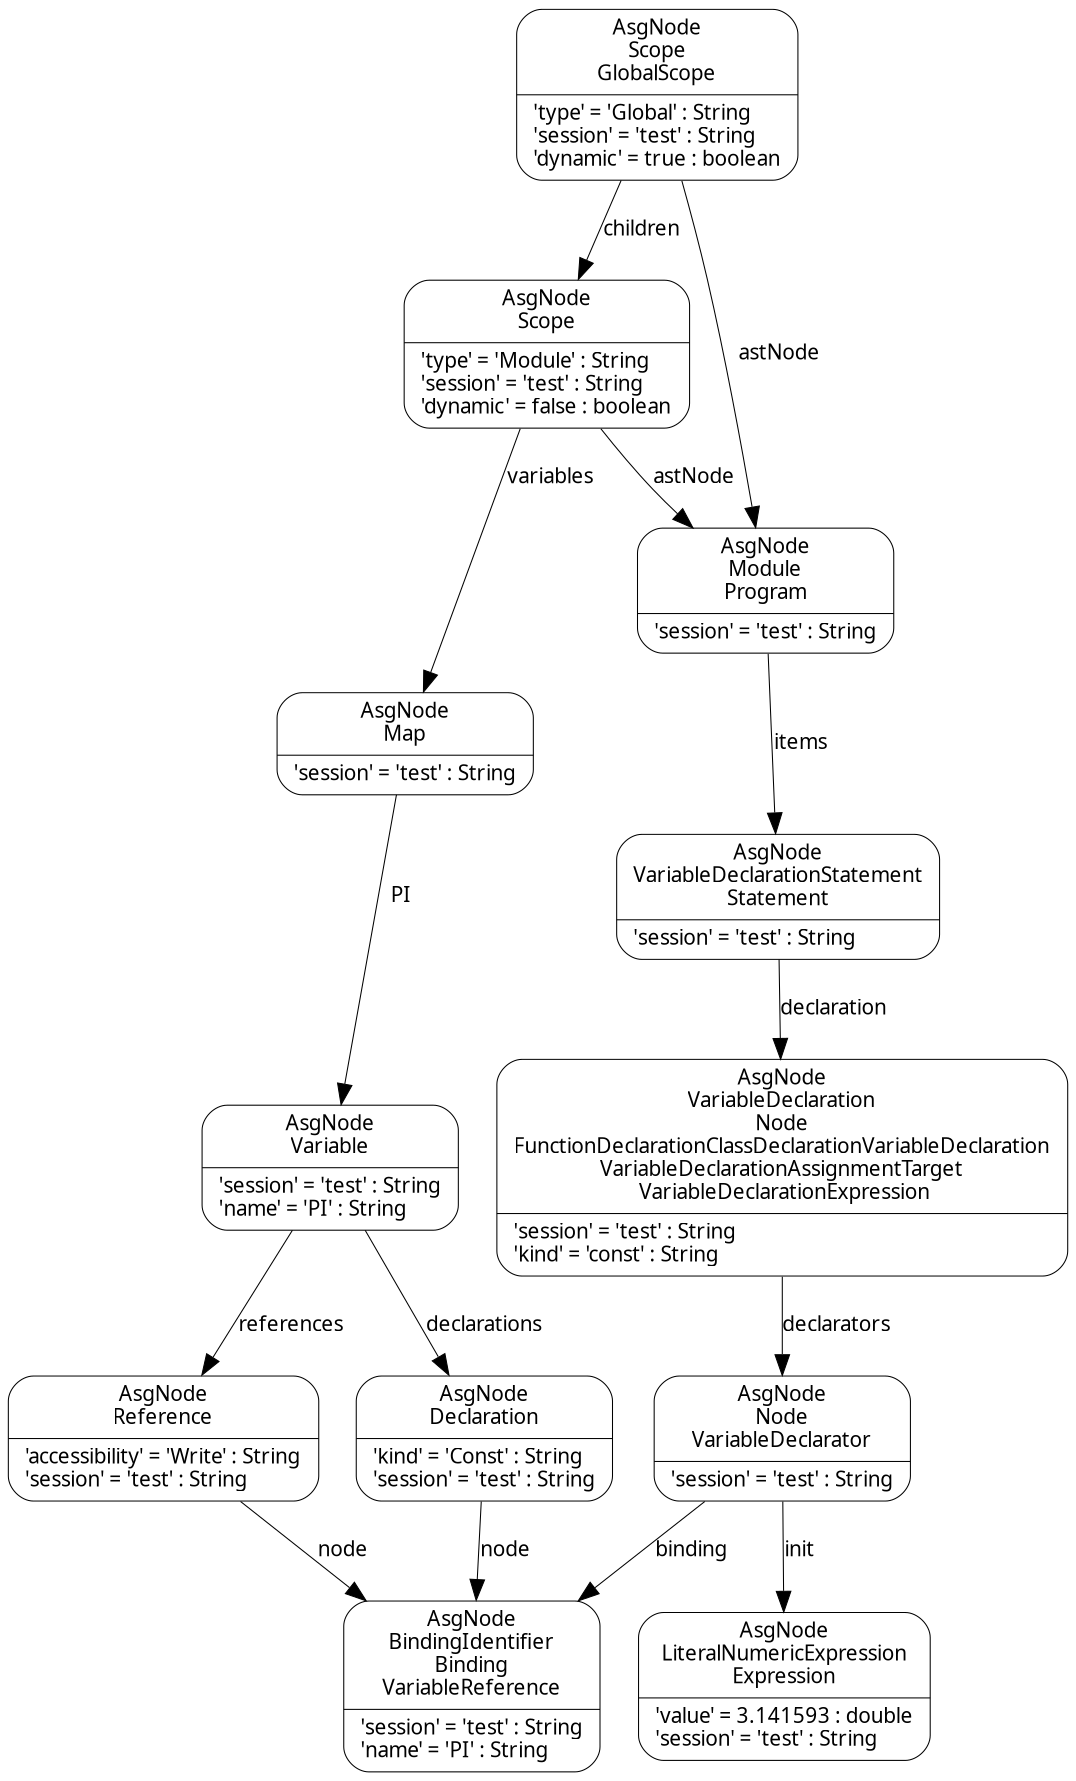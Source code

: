 digraph Neo {
  node [
    fontsize = "10"
    shape = "Mrecord"
    fontname = "Noto Sans"
    penwidth = 0.5
  ]
  edge [
    fontname = "Noto Sans"
    fontsize = "10"
    penwidth = 0.5
  ]
  N5 [
    label = "{AsgNode\nBindingIdentifier\nBinding\nVariableReference|'session' = 'test' : String\l'name' = 'PI' : String\l}"
  ]
  N12 [
    label = "{AsgNode\nVariableDeclaration\nNode\nFunctionDeclarationClassDeclarationVariableDeclaration\nVariableDeclarationAssignmentTarget\n VariableDeclarationExpression|'session' = 'test' : String\l'kind' = 'const' : String\l}"
  ]
  N12 -> N27 [
    label = "declarators\n"
  ]
  N13 [
    label = "{AsgNode\nScope|'type' = 'Module' : String\l'session' = 'test' : String\l'dynamic' = false : boolean\l}"
  ]
  N13 -> N14 [
    label = "variables\n"
  ]
  N13 -> N39 [
    label = "astNode\n"
  ]
  N14 [
    label = "{AsgNode\nMap|'session' = 'test' : String\l}"
  ]
  N14 -> N31 [
    label = "PI\n"
  ]
  N19 [
    label = "{AsgNode\nScope\nGlobalScope|'type' = 'Global' : String\l'session' = 'test' : String\l'dynamic' = true : boolean\l}"
  ]
  N19 -> N39 [
    label = "astNode\n"
  ]
  N19 -> N13 [
    label = "children\n"
  ]
  N20 [
    label = "{AsgNode\nReference|'accessibility' = 'Write' : String\l'session' = 'test' : String\l}"
  ]
  N20 -> N5 [
    label = "node\n"
  ]
  N21 [
    label = "{AsgNode\nVariableDeclarationStatement\nStatement|'session' = 'test' : String\l}"
  ]
  N21 -> N12 [
    label = "declaration\n"
  ]
  N27 [
    label = "{AsgNode\nNode\nVariableDeclarator|'session' = 'test' : String\l}"
  ]
  N27 -> N36 [
    label = "init\n"
  ]
  N27 -> N5 [
    label = "binding\n"
  ]
  N31 [
    label = "{AsgNode\nVariable|'session' = 'test' : String\l'name' = 'PI' : String\l}"
  ]
  N31 -> N20 [
    label = "references\n"
  ]
  N31 -> N37 [
    label = "declarations\n"
  ]
  N36 [
    label = "{AsgNode\nLiteralNumericExpression\nExpression|'value' = 3.141593 : double\l'session' = 'test' : String\l}"
  ]
  N37 [
    label = "{AsgNode\nDeclaration|'kind' = 'Const' : String\l'session' = 'test' : String\l}"
  ]
  N37 -> N5 [
    label = "node\n"
  ]
  N39 [
    label = "{AsgNode\nModule\nProgram|'session' = 'test' : String\l}"
  ]
  N39 -> N21 [
    label = "items\n"
  ]
}
